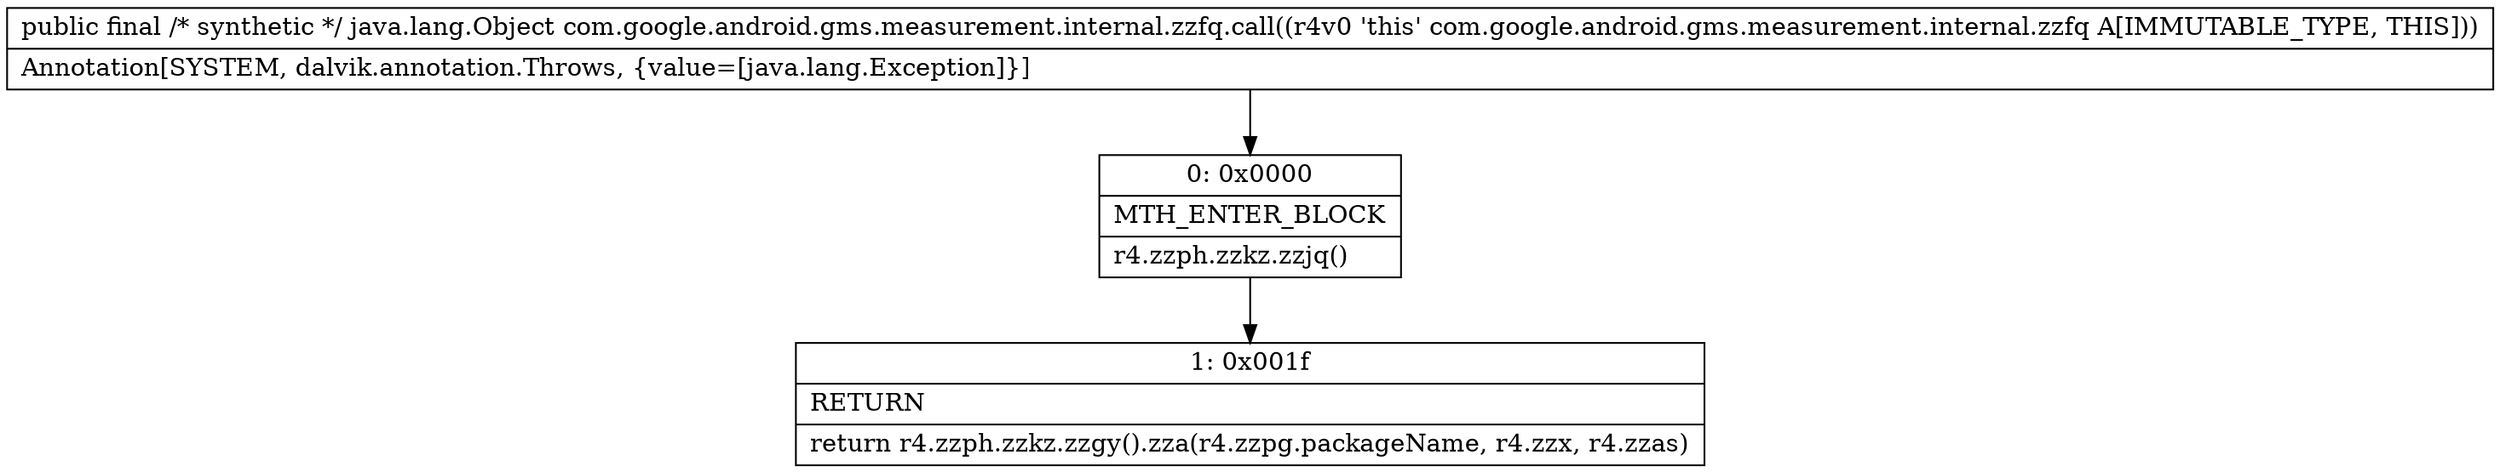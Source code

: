 digraph "CFG forcom.google.android.gms.measurement.internal.zzfq.call()Ljava\/lang\/Object;" {
Node_0 [shape=record,label="{0\:\ 0x0000|MTH_ENTER_BLOCK\l|r4.zzph.zzkz.zzjq()\l}"];
Node_1 [shape=record,label="{1\:\ 0x001f|RETURN\l|return r4.zzph.zzkz.zzgy().zza(r4.zzpg.packageName, r4.zzx, r4.zzas)\l}"];
MethodNode[shape=record,label="{public final \/* synthetic *\/ java.lang.Object com.google.android.gms.measurement.internal.zzfq.call((r4v0 'this' com.google.android.gms.measurement.internal.zzfq A[IMMUTABLE_TYPE, THIS]))  | Annotation[SYSTEM, dalvik.annotation.Throws, \{value=[java.lang.Exception]\}]\l}"];
MethodNode -> Node_0;
Node_0 -> Node_1;
}

